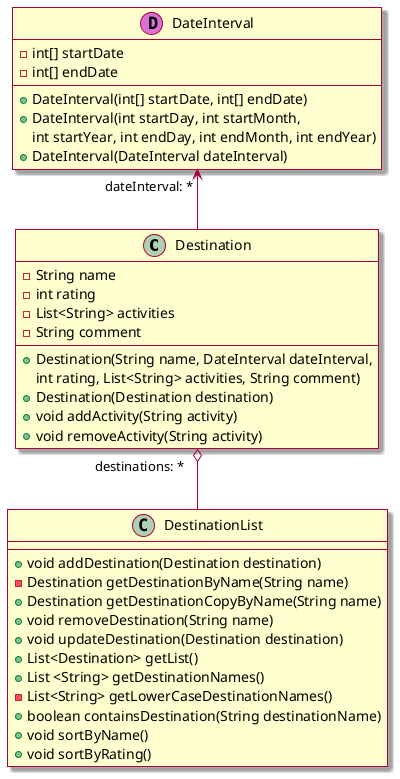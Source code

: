 @startuml cdCore

skin rose

class Destination {
    - String name
    - int rating
    - List<String> activities 
    - String comment

    + Destination(String name, DateInterval dateInterval, 
    int rating, List<String> activities, String comment)
    + Destination(Destination destination)
    + void addActivity(String activity)
    + void removeActivity(String activity)
}

class DestinationList {
    
    + void addDestination(Destination destination)
    - Destination getDestinationByName(String name)
    + Destination getDestinationCopyByName(String name)
    + void removeDestination(String name)
    + void updateDestination(Destination destination)
    + List<Destination> getList()
    + List <String> getDestinationNames()
    - List<String> getLowerCaseDestinationNames()
    + boolean containsDestination(String destinationName)
    + void sortByName()
    + void sortByRating()
}

class DateInterval << (D,orchid) >> {
    - int[] startDate
    - int[] endDate
    + DateInterval(int[] startDate, int[] endDate)
    + DateInterval(int startDay, int startMonth, 
    int startYear, int endDay, int endMonth, int endYear)
    + DateInterval(DateInterval dateInterval)
}
skinparam linetype ortho 
DateInterval "dateInterval: *" <-- Destination
Destination "destinations: *   " o-- DestinationList

@enduml
